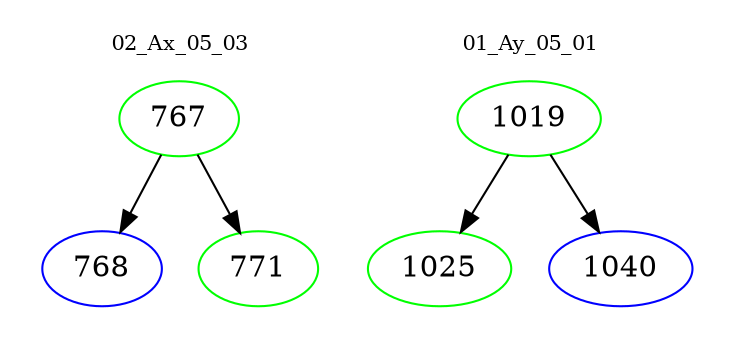 digraph{
subgraph cluster_0 {
color = white
label = "02_Ax_05_03";
fontsize=10;
T0_767 [label="767", color="green"]
T0_767 -> T0_768 [color="black"]
T0_768 [label="768", color="blue"]
T0_767 -> T0_771 [color="black"]
T0_771 [label="771", color="green"]
}
subgraph cluster_1 {
color = white
label = "01_Ay_05_01";
fontsize=10;
T1_1019 [label="1019", color="green"]
T1_1019 -> T1_1025 [color="black"]
T1_1025 [label="1025", color="green"]
T1_1019 -> T1_1040 [color="black"]
T1_1040 [label="1040", color="blue"]
}
}

